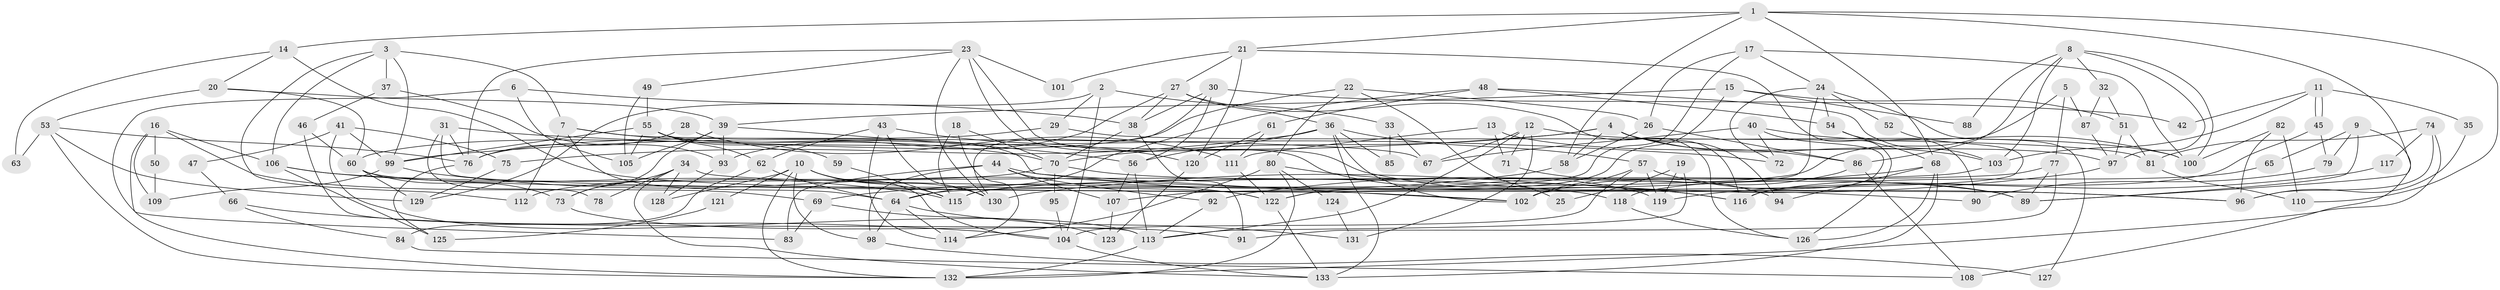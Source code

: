 // coarse degree distribution, {8: 0.06818181818181818, 5: 0.1590909090909091, 10: 0.022727272727272728, 4: 0.25, 6: 0.056818181818181816, 7: 0.13636363636363635, 3: 0.18181818181818182, 2: 0.07954545454545454, 9: 0.03409090909090909, 11: 0.011363636363636364}
// Generated by graph-tools (version 1.1) at 2025/52/02/27/25 19:52:02]
// undirected, 133 vertices, 266 edges
graph export_dot {
graph [start="1"]
  node [color=gray90,style=filled];
  1;
  2;
  3;
  4;
  5;
  6;
  7;
  8;
  9;
  10;
  11;
  12;
  13;
  14;
  15;
  16;
  17;
  18;
  19;
  20;
  21;
  22;
  23;
  24;
  25;
  26;
  27;
  28;
  29;
  30;
  31;
  32;
  33;
  34;
  35;
  36;
  37;
  38;
  39;
  40;
  41;
  42;
  43;
  44;
  45;
  46;
  47;
  48;
  49;
  50;
  51;
  52;
  53;
  54;
  55;
  56;
  57;
  58;
  59;
  60;
  61;
  62;
  63;
  64;
  65;
  66;
  67;
  68;
  69;
  70;
  71;
  72;
  73;
  74;
  75;
  76;
  77;
  78;
  79;
  80;
  81;
  82;
  83;
  84;
  85;
  86;
  87;
  88;
  89;
  90;
  91;
  92;
  93;
  94;
  95;
  96;
  97;
  98;
  99;
  100;
  101;
  102;
  103;
  104;
  105;
  106;
  107;
  108;
  109;
  110;
  111;
  112;
  113;
  114;
  115;
  116;
  117;
  118;
  119;
  120;
  121;
  122;
  123;
  124;
  125;
  126;
  127;
  128;
  129;
  130;
  131;
  132;
  133;
  1 -- 21;
  1 -- 58;
  1 -- 14;
  1 -- 68;
  1 -- 89;
  1 -- 110;
  2 -- 29;
  2 -- 104;
  2 -- 33;
  2 -- 129;
  3 -- 106;
  3 -- 112;
  3 -- 7;
  3 -- 37;
  3 -- 99;
  4 -- 70;
  4 -- 99;
  4 -- 58;
  4 -- 86;
  4 -- 94;
  4 -- 103;
  4 -- 116;
  5 -- 64;
  5 -- 87;
  5 -- 77;
  6 -- 105;
  6 -- 83;
  6 -- 38;
  7 -- 64;
  7 -- 67;
  7 -- 70;
  7 -- 112;
  8 -- 100;
  8 -- 103;
  8 -- 32;
  8 -- 86;
  8 -- 88;
  8 -- 97;
  9 -- 89;
  9 -- 79;
  9 -- 65;
  9 -- 108;
  10 -- 115;
  10 -- 132;
  10 -- 98;
  10 -- 104;
  10 -- 121;
  10 -- 128;
  10 -- 130;
  11 -- 45;
  11 -- 45;
  11 -- 103;
  11 -- 35;
  11 -- 42;
  12 -- 113;
  12 -- 67;
  12 -- 71;
  12 -- 100;
  12 -- 131;
  13 -- 97;
  13 -- 111;
  13 -- 71;
  14 -- 20;
  14 -- 63;
  14 -- 90;
  15 -- 122;
  15 -- 39;
  15 -- 51;
  15 -- 88;
  16 -- 132;
  16 -- 69;
  16 -- 50;
  16 -- 106;
  16 -- 109;
  17 -- 107;
  17 -- 100;
  17 -- 24;
  17 -- 26;
  18 -- 114;
  18 -- 70;
  18 -- 115;
  19 -- 119;
  19 -- 113;
  19 -- 25;
  20 -- 60;
  20 -- 39;
  20 -- 53;
  21 -- 27;
  21 -- 126;
  21 -- 101;
  21 -- 120;
  22 -- 26;
  22 -- 60;
  22 -- 25;
  22 -- 80;
  23 -- 130;
  23 -- 116;
  23 -- 49;
  23 -- 76;
  23 -- 101;
  23 -- 119;
  24 -- 122;
  24 -- 52;
  24 -- 54;
  24 -- 72;
  24 -- 127;
  26 -- 86;
  26 -- 58;
  27 -- 36;
  27 -- 38;
  27 -- 93;
  27 -- 126;
  28 -- 76;
  28 -- 111;
  29 -- 76;
  29 -- 81;
  30 -- 56;
  30 -- 38;
  30 -- 42;
  30 -- 130;
  31 -- 76;
  31 -- 102;
  31 -- 72;
  31 -- 78;
  32 -- 51;
  32 -- 87;
  33 -- 67;
  33 -- 85;
  34 -- 133;
  34 -- 73;
  34 -- 78;
  34 -- 96;
  34 -- 128;
  35 -- 96;
  36 -- 133;
  36 -- 57;
  36 -- 56;
  36 -- 75;
  36 -- 85;
  36 -- 102;
  37 -- 93;
  37 -- 46;
  38 -- 70;
  38 -- 91;
  39 -- 73;
  39 -- 93;
  39 -- 56;
  39 -- 105;
  40 -- 100;
  40 -- 72;
  40 -- 67;
  40 -- 116;
  41 -- 99;
  41 -- 113;
  41 -- 47;
  41 -- 75;
  43 -- 130;
  43 -- 62;
  43 -- 114;
  43 -- 120;
  44 -- 92;
  44 -- 98;
  44 -- 83;
  44 -- 96;
  44 -- 107;
  45 -- 118;
  45 -- 79;
  46 -- 113;
  46 -- 60;
  47 -- 66;
  48 -- 103;
  48 -- 54;
  48 -- 61;
  48 -- 64;
  49 -- 105;
  49 -- 55;
  50 -- 109;
  51 -- 97;
  51 -- 81;
  52 -- 102;
  53 -- 129;
  53 -- 63;
  53 -- 76;
  53 -- 132;
  54 -- 68;
  54 -- 90;
  55 -- 102;
  55 -- 59;
  55 -- 62;
  55 -- 99;
  55 -- 105;
  56 -- 107;
  56 -- 113;
  57 -- 104;
  57 -- 102;
  57 -- 89;
  57 -- 119;
  58 -- 69;
  59 -- 115;
  60 -- 129;
  60 -- 73;
  60 -- 122;
  61 -- 120;
  61 -- 111;
  62 -- 64;
  62 -- 84;
  64 -- 114;
  64 -- 98;
  64 -- 131;
  65 -- 116;
  66 -- 84;
  66 -- 104;
  68 -- 94;
  68 -- 92;
  68 -- 126;
  68 -- 133;
  69 -- 123;
  69 -- 83;
  70 -- 89;
  70 -- 95;
  70 -- 112;
  71 -- 94;
  73 -- 91;
  74 -- 96;
  74 -- 132;
  74 -- 81;
  74 -- 117;
  75 -- 129;
  76 -- 125;
  77 -- 89;
  77 -- 91;
  77 -- 115;
  79 -- 90;
  80 -- 116;
  80 -- 114;
  80 -- 124;
  80 -- 132;
  81 -- 110;
  82 -- 96;
  82 -- 110;
  82 -- 100;
  84 -- 108;
  86 -- 102;
  86 -- 108;
  87 -- 97;
  92 -- 113;
  93 -- 128;
  95 -- 104;
  97 -- 130;
  98 -- 127;
  99 -- 109;
  99 -- 122;
  103 -- 115;
  104 -- 133;
  106 -- 115;
  106 -- 118;
  106 -- 125;
  107 -- 123;
  111 -- 122;
  113 -- 132;
  117 -- 119;
  118 -- 126;
  120 -- 123;
  121 -- 125;
  122 -- 133;
  124 -- 131;
}
